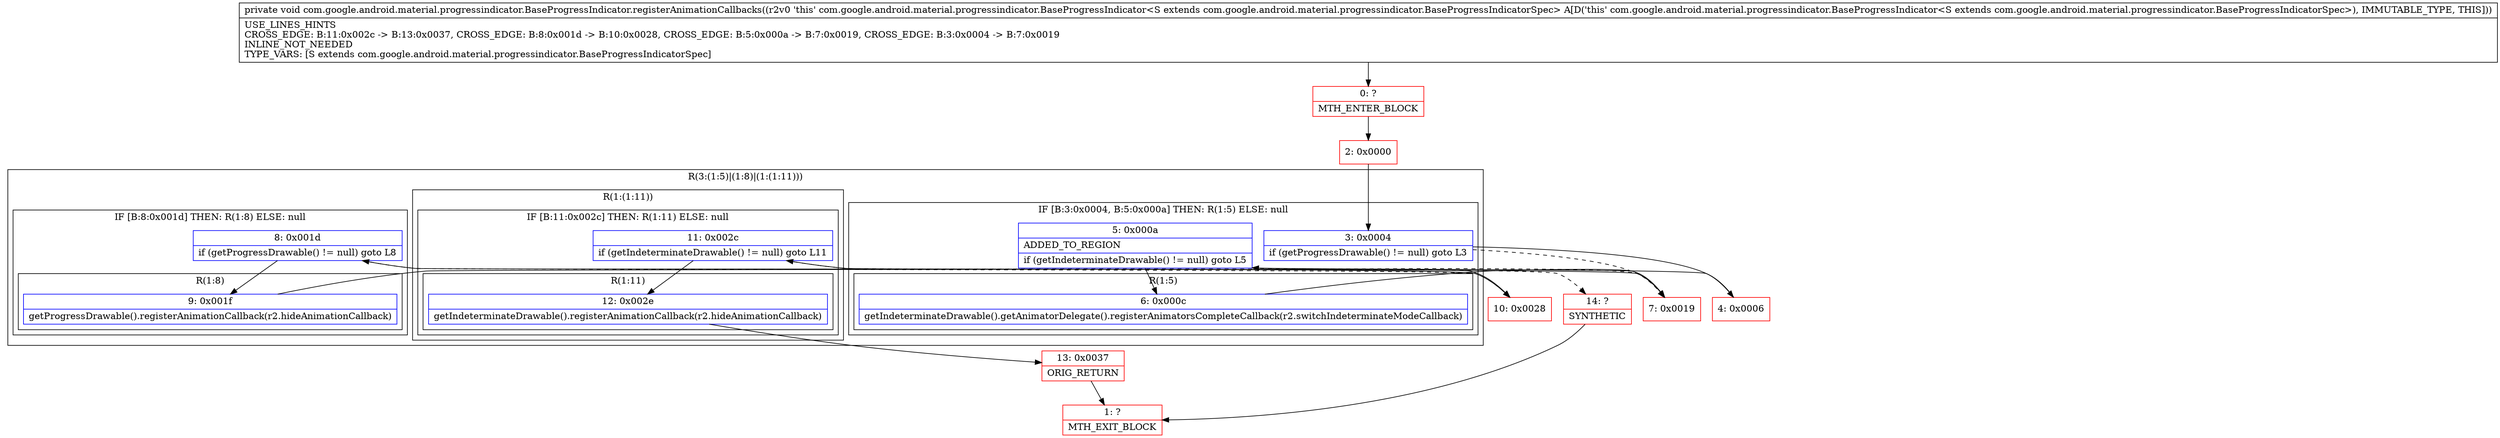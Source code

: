 digraph "CFG forcom.google.android.material.progressindicator.BaseProgressIndicator.registerAnimationCallbacks()V" {
subgraph cluster_Region_95391060 {
label = "R(3:(1:5)|(1:8)|(1:(1:11)))";
node [shape=record,color=blue];
subgraph cluster_IfRegion_1354030293 {
label = "IF [B:3:0x0004, B:5:0x000a] THEN: R(1:5) ELSE: null";
node [shape=record,color=blue];
Node_3 [shape=record,label="{3\:\ 0x0004|if (getProgressDrawable() != null) goto L3\l}"];
Node_5 [shape=record,label="{5\:\ 0x000a|ADDED_TO_REGION\l|if (getIndeterminateDrawable() != null) goto L5\l}"];
subgraph cluster_Region_1074587792 {
label = "R(1:5)";
node [shape=record,color=blue];
Node_6 [shape=record,label="{6\:\ 0x000c|getIndeterminateDrawable().getAnimatorDelegate().registerAnimatorsCompleteCallback(r2.switchIndeterminateModeCallback)\l}"];
}
}
subgraph cluster_IfRegion_2024876820 {
label = "IF [B:8:0x001d] THEN: R(1:8) ELSE: null";
node [shape=record,color=blue];
Node_8 [shape=record,label="{8\:\ 0x001d|if (getProgressDrawable() != null) goto L8\l}"];
subgraph cluster_Region_26074235 {
label = "R(1:8)";
node [shape=record,color=blue];
Node_9 [shape=record,label="{9\:\ 0x001f|getProgressDrawable().registerAnimationCallback(r2.hideAnimationCallback)\l}"];
}
}
subgraph cluster_Region_1999239915 {
label = "R(1:(1:11))";
node [shape=record,color=blue];
subgraph cluster_IfRegion_1346815222 {
label = "IF [B:11:0x002c] THEN: R(1:11) ELSE: null";
node [shape=record,color=blue];
Node_11 [shape=record,label="{11\:\ 0x002c|if (getIndeterminateDrawable() != null) goto L11\l}"];
subgraph cluster_Region_568245345 {
label = "R(1:11)";
node [shape=record,color=blue];
Node_12 [shape=record,label="{12\:\ 0x002e|getIndeterminateDrawable().registerAnimationCallback(r2.hideAnimationCallback)\l}"];
}
}
}
}
Node_0 [shape=record,color=red,label="{0\:\ ?|MTH_ENTER_BLOCK\l}"];
Node_2 [shape=record,color=red,label="{2\:\ 0x0000}"];
Node_4 [shape=record,color=red,label="{4\:\ 0x0006}"];
Node_7 [shape=record,color=red,label="{7\:\ 0x0019}"];
Node_10 [shape=record,color=red,label="{10\:\ 0x0028}"];
Node_13 [shape=record,color=red,label="{13\:\ 0x0037|ORIG_RETURN\l}"];
Node_1 [shape=record,color=red,label="{1\:\ ?|MTH_EXIT_BLOCK\l}"];
Node_14 [shape=record,color=red,label="{14\:\ ?|SYNTHETIC\l}"];
MethodNode[shape=record,label="{private void com.google.android.material.progressindicator.BaseProgressIndicator.registerAnimationCallbacks((r2v0 'this' com.google.android.material.progressindicator.BaseProgressIndicator\<S extends com.google.android.material.progressindicator.BaseProgressIndicatorSpec\> A[D('this' com.google.android.material.progressindicator.BaseProgressIndicator\<S extends com.google.android.material.progressindicator.BaseProgressIndicatorSpec\>), IMMUTABLE_TYPE, THIS]))  | USE_LINES_HINTS\lCROSS_EDGE: B:11:0x002c \-\> B:13:0x0037, CROSS_EDGE: B:8:0x001d \-\> B:10:0x0028, CROSS_EDGE: B:5:0x000a \-\> B:7:0x0019, CROSS_EDGE: B:3:0x0004 \-\> B:7:0x0019\lINLINE_NOT_NEEDED\lTYPE_VARS: [S extends com.google.android.material.progressindicator.BaseProgressIndicatorSpec]\l}"];
MethodNode -> Node_0;Node_3 -> Node_4;
Node_3 -> Node_7[style=dashed];
Node_5 -> Node_6;
Node_5 -> Node_7[style=dashed];
Node_6 -> Node_7;
Node_8 -> Node_9;
Node_8 -> Node_10[style=dashed];
Node_9 -> Node_10;
Node_11 -> Node_12;
Node_11 -> Node_14[style=dashed];
Node_12 -> Node_13;
Node_0 -> Node_2;
Node_2 -> Node_3;
Node_4 -> Node_5;
Node_7 -> Node_8;
Node_10 -> Node_11;
Node_13 -> Node_1;
Node_14 -> Node_1;
}

